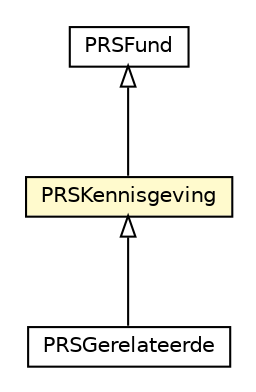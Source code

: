 #!/usr/local/bin/dot
#
# Class diagram 
# Generated by UMLGraph version R5_6-24-gf6e263 (http://www.umlgraph.org/)
#

digraph G {
	edge [fontname="Helvetica",fontsize=10,labelfontname="Helvetica",labelfontsize=10];
	node [fontname="Helvetica",fontsize=10,shape=plaintext];
	nodesep=0.25;
	ranksep=0.5;
	// nl.egem.stuf.sector.bg._0204.PRSGerelateerde
	c161128 [label=<<table title="nl.egem.stuf.sector.bg._0204.PRSGerelateerde" border="0" cellborder="1" cellspacing="0" cellpadding="2" port="p" href="./PRSGerelateerde.html">
		<tr><td><table border="0" cellspacing="0" cellpadding="1">
<tr><td align="center" balign="center"> PRSGerelateerde </td></tr>
		</table></td></tr>
		</table>>, URL="./PRSGerelateerde.html", fontname="Helvetica", fontcolor="black", fontsize=10.0];
	// nl.egem.stuf.sector.bg._0204.PRSKennisgeving
	c161195 [label=<<table title="nl.egem.stuf.sector.bg._0204.PRSKennisgeving" border="0" cellborder="1" cellspacing="0" cellpadding="2" port="p" bgcolor="lemonChiffon" href="./PRSKennisgeving.html">
		<tr><td><table border="0" cellspacing="0" cellpadding="1">
<tr><td align="center" balign="center"> PRSKennisgeving </td></tr>
		</table></td></tr>
		</table>>, URL="./PRSKennisgeving.html", fontname="Helvetica", fontcolor="black", fontsize=10.0];
	// nl.egem.stuf.sector.bg._0204.PRSFund
	c161303 [label=<<table title="nl.egem.stuf.sector.bg._0204.PRSFund" border="0" cellborder="1" cellspacing="0" cellpadding="2" port="p" href="./PRSFund.html">
		<tr><td><table border="0" cellspacing="0" cellpadding="1">
<tr><td align="center" balign="center"> PRSFund </td></tr>
		</table></td></tr>
		</table>>, URL="./PRSFund.html", fontname="Helvetica", fontcolor="black", fontsize=10.0];
	//nl.egem.stuf.sector.bg._0204.PRSGerelateerde extends nl.egem.stuf.sector.bg._0204.PRSKennisgeving
	c161195:p -> c161128:p [dir=back,arrowtail=empty];
	//nl.egem.stuf.sector.bg._0204.PRSKennisgeving extends nl.egem.stuf.sector.bg._0204.PRSFund
	c161303:p -> c161195:p [dir=back,arrowtail=empty];
}

